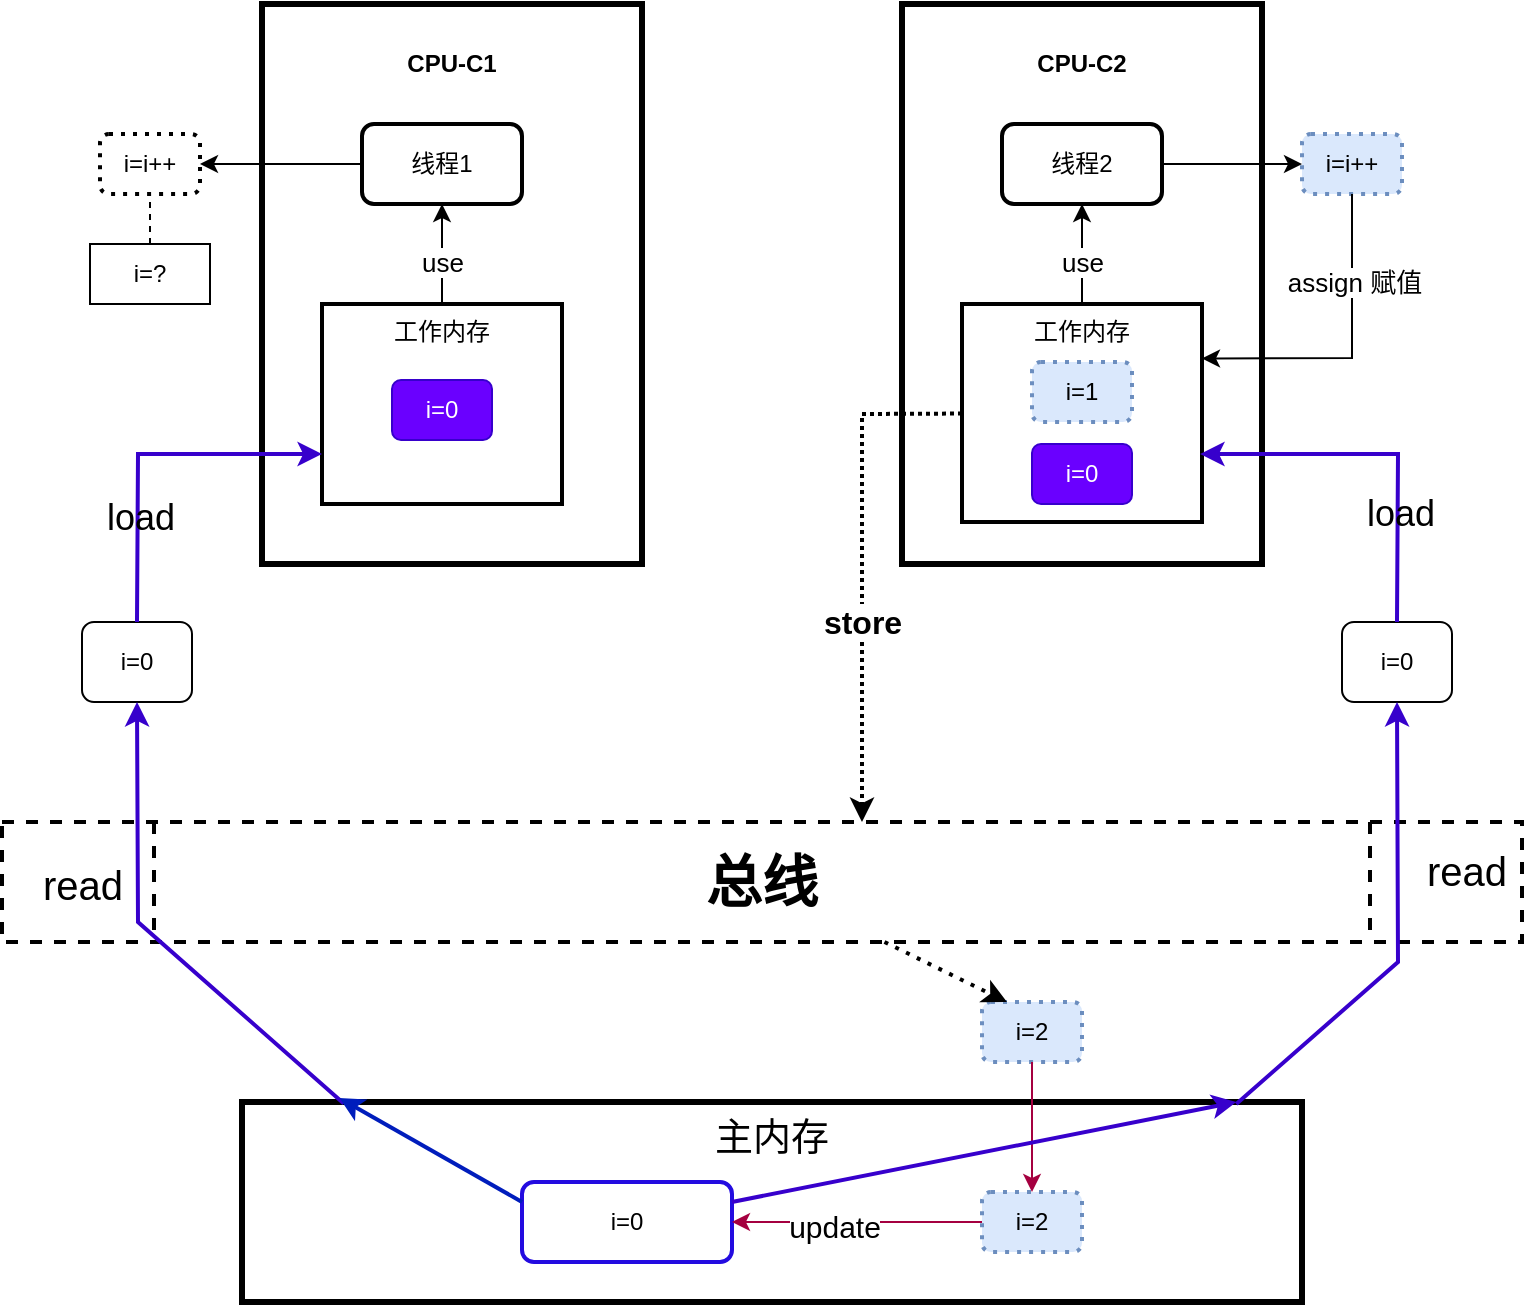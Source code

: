 <mxfile version="24.2.5" type="github">
  <diagram name="第 1 页" id="AlqCxTVu3TJc-v6SwMY8">
    <mxGraphModel dx="1434" dy="746" grid="1" gridSize="10" guides="1" tooltips="1" connect="1" arrows="1" fold="1" page="1" pageScale="1" pageWidth="827" pageHeight="1169" math="0" shadow="0">
      <root>
        <mxCell id="0" />
        <mxCell id="1" parent="0" />
        <mxCell id="UvJ8Nit7HZf_VUGcbxaZ-45" value="&lt;h4 style=&quot;text-align: justify;&quot;&gt;&lt;span style=&quot;background-color: initial;&quot;&gt;CPU-C1&lt;/span&gt;&lt;/h4&gt;" style="rounded=0;whiteSpace=wrap;html=1;align=center;horizontal=1;verticalAlign=top;labelBackgroundColor=none;strokeWidth=3;" vertex="1" parent="1">
          <mxGeometry x="251" y="87" width="190" height="280" as="geometry" />
        </mxCell>
        <mxCell id="UvJ8Nit7HZf_VUGcbxaZ-46" value="&lt;h4 style=&quot;text-align: justify;&quot;&gt;&lt;span style=&quot;background-color: initial;&quot;&gt;CPU-C2&lt;/span&gt;&lt;/h4&gt;" style="rounded=0;whiteSpace=wrap;html=1;align=center;horizontal=1;verticalAlign=top;labelBackgroundColor=none;strokeWidth=3;" vertex="1" parent="1">
          <mxGeometry x="571" y="87" width="180" height="280" as="geometry" />
        </mxCell>
        <mxCell id="UvJ8Nit7HZf_VUGcbxaZ-47" value="线程1" style="rounded=1;whiteSpace=wrap;html=1;labelBackgroundColor=none;strokeWidth=2;" vertex="1" parent="1">
          <mxGeometry x="301" y="147" width="80" height="40" as="geometry" />
        </mxCell>
        <mxCell id="UvJ8Nit7HZf_VUGcbxaZ-48" value="线程2" style="rounded=1;whiteSpace=wrap;html=1;labelBackgroundColor=none;strokeWidth=2;" vertex="1" parent="1">
          <mxGeometry x="621" y="147" width="80" height="40" as="geometry" />
        </mxCell>
        <mxCell id="UvJ8Nit7HZf_VUGcbxaZ-49" value="工作内存" style="rounded=0;whiteSpace=wrap;html=1;verticalAlign=top;labelBackgroundColor=none;strokeWidth=2;" vertex="1" parent="1">
          <mxGeometry x="281" y="237" width="120" height="100" as="geometry" />
        </mxCell>
        <mxCell id="UvJ8Nit7HZf_VUGcbxaZ-50" value="工作内存" style="rounded=0;whiteSpace=wrap;html=1;verticalAlign=top;labelBackgroundColor=none;strokeWidth=2;" vertex="1" parent="1">
          <mxGeometry x="601" y="237" width="120" height="109" as="geometry" />
        </mxCell>
        <mxCell id="UvJ8Nit7HZf_VUGcbxaZ-51" value="" style="endArrow=classic;html=1;rounded=0;labelBackgroundColor=none;fontColor=default;" edge="1" parent="1" source="UvJ8Nit7HZf_VUGcbxaZ-49" target="UvJ8Nit7HZf_VUGcbxaZ-47">
          <mxGeometry width="50" height="50" relative="1" as="geometry">
            <mxPoint x="441" y="387" as="sourcePoint" />
            <mxPoint x="491" y="337" as="targetPoint" />
          </mxGeometry>
        </mxCell>
        <mxCell id="UvJ8Nit7HZf_VUGcbxaZ-52" value="use" style="edgeLabel;html=1;align=center;verticalAlign=middle;resizable=0;points=[];fontSize=13;" vertex="1" connectable="0" parent="UvJ8Nit7HZf_VUGcbxaZ-51">
          <mxGeometry x="0.24" y="2" relative="1" as="geometry">
            <mxPoint x="2" y="10" as="offset" />
          </mxGeometry>
        </mxCell>
        <mxCell id="UvJ8Nit7HZf_VUGcbxaZ-53" value="" style="endArrow=classic;html=1;rounded=0;entryX=0.5;entryY=1;entryDx=0;entryDy=0;labelBackgroundColor=none;fontColor=default;" edge="1" parent="1" source="UvJ8Nit7HZf_VUGcbxaZ-50" target="UvJ8Nit7HZf_VUGcbxaZ-48">
          <mxGeometry width="50" height="50" relative="1" as="geometry">
            <mxPoint x="501" y="237" as="sourcePoint" />
            <mxPoint x="501" y="187" as="targetPoint" />
          </mxGeometry>
        </mxCell>
        <mxCell id="UvJ8Nit7HZf_VUGcbxaZ-54" value="use" style="edgeLabel;html=1;align=center;verticalAlign=middle;resizable=0;points=[];fontSize=13;" vertex="1" connectable="0" parent="UvJ8Nit7HZf_VUGcbxaZ-53">
          <mxGeometry x="0.12" y="-2" relative="1" as="geometry">
            <mxPoint x="-2" y="7" as="offset" />
          </mxGeometry>
        </mxCell>
        <mxCell id="UvJ8Nit7HZf_VUGcbxaZ-55" value="i=0" style="rounded=1;whiteSpace=wrap;html=1;labelBackgroundColor=none;fillColor=#6a00ff;fontColor=#ffffff;strokeColor=#3700CC;" vertex="1" parent="1">
          <mxGeometry x="316" y="275" width="50" height="30" as="geometry" />
        </mxCell>
        <mxCell id="UvJ8Nit7HZf_VUGcbxaZ-56" value="i=0" style="rounded=1;whiteSpace=wrap;html=1;labelBackgroundColor=none;fillColor=#6a00ff;fontColor=#ffffff;strokeColor=#3700CC;" vertex="1" parent="1">
          <mxGeometry x="636" y="307" width="50" height="30" as="geometry" />
        </mxCell>
        <mxCell id="UvJ8Nit7HZf_VUGcbxaZ-57" value="&lt;b&gt;&lt;font style=&quot;font-size: 28px;&quot;&gt;总线&lt;/font&gt;&lt;/b&gt;" style="shape=process;whiteSpace=wrap;html=1;backgroundOutline=1;labelBackgroundColor=none;strokeWidth=2;dashed=1;" vertex="1" parent="1">
          <mxGeometry x="121" y="496" width="760" height="60" as="geometry" />
        </mxCell>
        <mxCell id="UvJ8Nit7HZf_VUGcbxaZ-58" value="主内存" style="rounded=0;whiteSpace=wrap;html=1;fontSize=19;verticalAlign=top;labelBackgroundColor=none;strokeWidth=3;" vertex="1" parent="1">
          <mxGeometry x="241" y="636" width="530" height="100" as="geometry" />
        </mxCell>
        <mxCell id="UvJ8Nit7HZf_VUGcbxaZ-59" value="i=0" style="rounded=1;whiteSpace=wrap;html=1;labelBackgroundColor=none;strokeColor=#230be0;strokeWidth=2;" vertex="1" parent="1">
          <mxGeometry x="381" y="676" width="105" height="40" as="geometry" />
        </mxCell>
        <mxCell id="UvJ8Nit7HZf_VUGcbxaZ-60" value="i=0" style="rounded=1;whiteSpace=wrap;html=1;labelBackgroundColor=none;" vertex="1" parent="1">
          <mxGeometry x="161" y="396" width="55" height="40" as="geometry" />
        </mxCell>
        <mxCell id="UvJ8Nit7HZf_VUGcbxaZ-61" value="i=0" style="rounded=1;whiteSpace=wrap;html=1;labelBackgroundColor=none;" vertex="1" parent="1">
          <mxGeometry x="791" y="396" width="55" height="40" as="geometry" />
        </mxCell>
        <mxCell id="UvJ8Nit7HZf_VUGcbxaZ-62" value="" style="endArrow=classic;html=1;rounded=0;exitX=0.096;exitY=0.008;exitDx=0;exitDy=0;exitPerimeter=0;entryX=0.5;entryY=1;entryDx=0;entryDy=0;labelBackgroundColor=none;fontColor=default;strokeWidth=2;fillColor=#6a00ff;strokeColor=#3700CC;" edge="1" parent="1" source="UvJ8Nit7HZf_VUGcbxaZ-58" target="UvJ8Nit7HZf_VUGcbxaZ-60">
          <mxGeometry width="50" height="50" relative="1" as="geometry">
            <mxPoint x="441" y="466" as="sourcePoint" />
            <mxPoint x="491" y="416" as="targetPoint" />
            <Array as="points">
              <mxPoint x="189" y="546" />
            </Array>
          </mxGeometry>
        </mxCell>
        <mxCell id="UvJ8Nit7HZf_VUGcbxaZ-63" value="read" style="edgeLabel;html=1;align=center;verticalAlign=middle;resizable=0;points=[];fontSize=20;labelBackgroundColor=none;" vertex="1" connectable="0" parent="UvJ8Nit7HZf_VUGcbxaZ-62">
          <mxGeometry x="-0.482" relative="1" as="geometry">
            <mxPoint x="-83" y="-68" as="offset" />
          </mxGeometry>
        </mxCell>
        <mxCell id="UvJ8Nit7HZf_VUGcbxaZ-64" value="" style="endArrow=classic;html=1;rounded=0;entryX=0;entryY=0.75;entryDx=0;entryDy=0;exitX=0.5;exitY=0;exitDx=0;exitDy=0;labelBackgroundColor=none;fontColor=default;strokeWidth=2;fillColor=#6a00ff;strokeColor=#3700CC;" edge="1" parent="1" source="UvJ8Nit7HZf_VUGcbxaZ-60" target="UvJ8Nit7HZf_VUGcbxaZ-49">
          <mxGeometry width="50" height="50" relative="1" as="geometry">
            <mxPoint x="51" y="406" as="sourcePoint" />
            <mxPoint x="101" y="356" as="targetPoint" />
            <Array as="points">
              <mxPoint x="189" y="312" />
            </Array>
          </mxGeometry>
        </mxCell>
        <mxCell id="UvJ8Nit7HZf_VUGcbxaZ-65" value="load" style="edgeLabel;html=1;align=center;verticalAlign=middle;resizable=0;points=[];fontSize=18;labelBackgroundColor=none;" vertex="1" connectable="0" parent="UvJ8Nit7HZf_VUGcbxaZ-64">
          <mxGeometry x="-0.409" y="-1" relative="1" as="geometry">
            <mxPoint as="offset" />
          </mxGeometry>
        </mxCell>
        <mxCell id="UvJ8Nit7HZf_VUGcbxaZ-66" value="" style="endArrow=classic;html=1;rounded=0;entryX=0.5;entryY=1;entryDx=0;entryDy=0;labelBackgroundColor=none;fontColor=default;strokeWidth=2;exitX=0.938;exitY=0.01;exitDx=0;exitDy=0;exitPerimeter=0;fillColor=#6a00ff;strokeColor=#3700CC;" edge="1" parent="1" source="UvJ8Nit7HZf_VUGcbxaZ-58" target="UvJ8Nit7HZf_VUGcbxaZ-61">
          <mxGeometry width="50" height="50" relative="1" as="geometry">
            <mxPoint x="731" y="636" as="sourcePoint" />
            <mxPoint x="743.12" y="446" as="targetPoint" />
            <Array as="points">
              <mxPoint x="819" y="566" />
            </Array>
          </mxGeometry>
        </mxCell>
        <mxCell id="UvJ8Nit7HZf_VUGcbxaZ-67" value="read" style="edgeLabel;html=1;align=center;verticalAlign=middle;resizable=0;points=[];fontSize=20;labelBackgroundColor=none;" vertex="1" connectable="0" parent="UvJ8Nit7HZf_VUGcbxaZ-66">
          <mxGeometry x="-0.482" relative="1" as="geometry">
            <mxPoint x="68" y="-77" as="offset" />
          </mxGeometry>
        </mxCell>
        <mxCell id="UvJ8Nit7HZf_VUGcbxaZ-68" value="" style="endArrow=classic;html=1;rounded=0;entryX=0.992;entryY=0.688;entryDx=0;entryDy=0;exitX=0.5;exitY=0;exitDx=0;exitDy=0;entryPerimeter=0;labelBackgroundColor=none;fontColor=default;strokeWidth=2;fillColor=#6a00ff;strokeColor=#3700CC;" edge="1" parent="1" source="UvJ8Nit7HZf_VUGcbxaZ-61" target="UvJ8Nit7HZf_VUGcbxaZ-50">
          <mxGeometry width="50" height="50" relative="1" as="geometry">
            <mxPoint x="821.5" y="396" as="sourcePoint" />
            <mxPoint x="913.5" y="312" as="targetPoint" />
            <Array as="points">
              <mxPoint x="819" y="312" />
            </Array>
          </mxGeometry>
        </mxCell>
        <mxCell id="UvJ8Nit7HZf_VUGcbxaZ-69" value="load" style="edgeLabel;html=1;align=center;verticalAlign=middle;resizable=0;points=[];fontSize=18;labelBackgroundColor=none;" vertex="1" connectable="0" parent="UvJ8Nit7HZf_VUGcbxaZ-68">
          <mxGeometry x="-0.409" y="-1" relative="1" as="geometry">
            <mxPoint as="offset" />
          </mxGeometry>
        </mxCell>
        <mxCell id="UvJ8Nit7HZf_VUGcbxaZ-70" value="i=1" style="rounded=1;whiteSpace=wrap;html=1;dashed=1;dashPattern=1 2;labelBackgroundColor=none;strokeWidth=2;fillColor=#dae8fc;strokeColor=#6c8ebf;" vertex="1" parent="1">
          <mxGeometry x="636" y="266" width="50" height="30" as="geometry" />
        </mxCell>
        <mxCell id="UvJ8Nit7HZf_VUGcbxaZ-71" value="" style="endArrow=classic;html=1;rounded=0;strokeWidth=2;dashed=1;dashPattern=1 1;" edge="1" parent="1" source="UvJ8Nit7HZf_VUGcbxaZ-50">
          <mxGeometry width="50" height="50" relative="1" as="geometry">
            <mxPoint x="431" y="436" as="sourcePoint" />
            <mxPoint x="551" y="496" as="targetPoint" />
            <Array as="points">
              <mxPoint x="551" y="292" />
              <mxPoint x="551" y="466" />
            </Array>
          </mxGeometry>
        </mxCell>
        <mxCell id="UvJ8Nit7HZf_VUGcbxaZ-72" value="store" style="edgeLabel;html=1;align=center;verticalAlign=middle;resizable=0;points=[];fontSize=16;fontStyle=1" vertex="1" connectable="0" parent="UvJ8Nit7HZf_VUGcbxaZ-71">
          <mxGeometry x="0.036" relative="1" as="geometry">
            <mxPoint y="22" as="offset" />
          </mxGeometry>
        </mxCell>
        <mxCell id="UvJ8Nit7HZf_VUGcbxaZ-73" value="i=2" style="rounded=1;whiteSpace=wrap;html=1;dashed=1;dashPattern=1 2;labelBackgroundColor=none;strokeWidth=2;fillColor=#dae8fc;strokeColor=#6c8ebf;" vertex="1" parent="1">
          <mxGeometry x="611" y="586" width="50" height="30" as="geometry" />
        </mxCell>
        <mxCell id="UvJ8Nit7HZf_VUGcbxaZ-74" value="" style="endArrow=classic;html=1;rounded=0;entryX=0.25;entryY=0;entryDx=0;entryDy=0;strokeWidth=2;dashed=1;dashPattern=1 2;" edge="1" parent="1" source="UvJ8Nit7HZf_VUGcbxaZ-57" target="UvJ8Nit7HZf_VUGcbxaZ-73">
          <mxGeometry width="50" height="50" relative="1" as="geometry">
            <mxPoint x="401" y="456" as="sourcePoint" />
            <mxPoint x="451" y="406" as="targetPoint" />
          </mxGeometry>
        </mxCell>
        <mxCell id="UvJ8Nit7HZf_VUGcbxaZ-75" value="" style="endArrow=classic;html=1;rounded=0;exitX=0.5;exitY=1;exitDx=0;exitDy=0;entryX=0.5;entryY=0;entryDx=0;entryDy=0;fillColor=#d80073;strokeColor=#A50040;" edge="1" parent="1" source="UvJ8Nit7HZf_VUGcbxaZ-73" target="UvJ8Nit7HZf_VUGcbxaZ-76">
          <mxGeometry width="50" height="50" relative="1" as="geometry">
            <mxPoint x="871" y="706" as="sourcePoint" />
            <mxPoint x="921" y="656" as="targetPoint" />
          </mxGeometry>
        </mxCell>
        <mxCell id="UvJ8Nit7HZf_VUGcbxaZ-76" value="i=2" style="rounded=1;whiteSpace=wrap;html=1;dashed=1;dashPattern=1 2;labelBackgroundColor=none;strokeWidth=2;fillColor=#dae8fc;strokeColor=#6c8ebf;" vertex="1" parent="1">
          <mxGeometry x="611" y="681" width="50" height="30" as="geometry" />
        </mxCell>
        <mxCell id="UvJ8Nit7HZf_VUGcbxaZ-77" value="" style="endArrow=classic;html=1;rounded=0;exitX=0;exitY=0.5;exitDx=0;exitDy=0;fillColor=#d80073;strokeColor=#A50040;" edge="1" parent="1" source="UvJ8Nit7HZf_VUGcbxaZ-76" target="UvJ8Nit7HZf_VUGcbxaZ-59">
          <mxGeometry width="50" height="50" relative="1" as="geometry">
            <mxPoint x="441" y="466" as="sourcePoint" />
            <mxPoint x="491" y="416" as="targetPoint" />
          </mxGeometry>
        </mxCell>
        <mxCell id="UvJ8Nit7HZf_VUGcbxaZ-78" value="update" style="edgeLabel;html=1;align=center;verticalAlign=middle;resizable=0;points=[];fontSize=15;" vertex="1" connectable="0" parent="UvJ8Nit7HZf_VUGcbxaZ-77">
          <mxGeometry x="0.184" y="2" relative="1" as="geometry">
            <mxPoint as="offset" />
          </mxGeometry>
        </mxCell>
        <mxCell id="UvJ8Nit7HZf_VUGcbxaZ-79" value="i=i++" style="rounded=1;whiteSpace=wrap;html=1;dashed=1;dashPattern=1 2;labelBackgroundColor=none;strokeWidth=2;" vertex="1" parent="1">
          <mxGeometry x="170" y="152" width="50" height="30" as="geometry" />
        </mxCell>
        <mxCell id="UvJ8Nit7HZf_VUGcbxaZ-80" value="" style="endArrow=none;dashed=1;html=1;rounded=0;" edge="1" parent="1" source="UvJ8Nit7HZf_VUGcbxaZ-81" target="UvJ8Nit7HZf_VUGcbxaZ-79">
          <mxGeometry width="50" height="50" relative="1" as="geometry">
            <mxPoint x="341" y="392" as="sourcePoint" />
            <mxPoint x="501" y="402" as="targetPoint" />
          </mxGeometry>
        </mxCell>
        <mxCell id="UvJ8Nit7HZf_VUGcbxaZ-81" value="i=?" style="text;html=1;align=center;verticalAlign=middle;whiteSpace=wrap;rounded=0;strokeColor=default;" vertex="1" parent="1">
          <mxGeometry x="165" y="207" width="60" height="30" as="geometry" />
        </mxCell>
        <mxCell id="UvJ8Nit7HZf_VUGcbxaZ-82" value="i=i++" style="rounded=1;whiteSpace=wrap;html=1;dashed=1;dashPattern=1 2;labelBackgroundColor=none;strokeWidth=2;fillColor=#dae8fc;strokeColor=#6c8ebf;" vertex="1" parent="1">
          <mxGeometry x="771" y="152" width="50" height="30" as="geometry" />
        </mxCell>
        <mxCell id="UvJ8Nit7HZf_VUGcbxaZ-83" value="" style="endArrow=classic;html=1;rounded=0;exitX=1;exitY=0.5;exitDx=0;exitDy=0;entryX=0;entryY=0.5;entryDx=0;entryDy=0;" edge="1" parent="1" source="UvJ8Nit7HZf_VUGcbxaZ-48" target="UvJ8Nit7HZf_VUGcbxaZ-82">
          <mxGeometry width="50" height="50" relative="1" as="geometry">
            <mxPoint x="451" y="466" as="sourcePoint" />
            <mxPoint x="501" y="416" as="targetPoint" />
          </mxGeometry>
        </mxCell>
        <mxCell id="UvJ8Nit7HZf_VUGcbxaZ-84" value="" style="endArrow=classic;html=1;rounded=0;exitX=0.5;exitY=1;exitDx=0;exitDy=0;entryX=1;entryY=0.25;entryDx=0;entryDy=0;" edge="1" parent="1" source="UvJ8Nit7HZf_VUGcbxaZ-82" target="UvJ8Nit7HZf_VUGcbxaZ-50">
          <mxGeometry width="50" height="50" relative="1" as="geometry">
            <mxPoint x="861" y="226" as="sourcePoint" />
            <mxPoint x="911" y="176" as="targetPoint" />
            <Array as="points">
              <mxPoint x="796" y="264" />
            </Array>
          </mxGeometry>
        </mxCell>
        <mxCell id="UvJ8Nit7HZf_VUGcbxaZ-85" value="assign 赋值" style="edgeLabel;html=1;align=center;verticalAlign=middle;resizable=0;points=[];fontSize=13;" vertex="1" connectable="0" parent="UvJ8Nit7HZf_VUGcbxaZ-84">
          <mxGeometry x="-0.44" y="1" relative="1" as="geometry">
            <mxPoint as="offset" />
          </mxGeometry>
        </mxCell>
        <mxCell id="UvJ8Nit7HZf_VUGcbxaZ-86" value="" style="endArrow=classic;html=1;rounded=0;entryX=1;entryY=0.5;entryDx=0;entryDy=0;exitX=0;exitY=0.5;exitDx=0;exitDy=0;" edge="1" parent="1" source="UvJ8Nit7HZf_VUGcbxaZ-47" target="UvJ8Nit7HZf_VUGcbxaZ-79">
          <mxGeometry width="50" height="50" relative="1" as="geometry">
            <mxPoint x="291" y="166" as="sourcePoint" />
            <mxPoint x="351" y="116" as="targetPoint" />
          </mxGeometry>
        </mxCell>
        <mxCell id="UvJ8Nit7HZf_VUGcbxaZ-87" value="" style="endArrow=classic;html=1;rounded=0;exitX=0;exitY=0.25;exitDx=0;exitDy=0;entryX=0.092;entryY=-0.02;entryDx=0;entryDy=0;entryPerimeter=0;fillColor=#0050ef;strokeColor=#001DBC;strokeWidth=2;" edge="1" parent="1" source="UvJ8Nit7HZf_VUGcbxaZ-59" target="UvJ8Nit7HZf_VUGcbxaZ-58">
          <mxGeometry width="50" height="50" relative="1" as="geometry">
            <mxPoint x="451" y="466" as="sourcePoint" />
            <mxPoint x="501" y="416" as="targetPoint" />
          </mxGeometry>
        </mxCell>
        <mxCell id="UvJ8Nit7HZf_VUGcbxaZ-88" value="" style="endArrow=classic;html=1;rounded=0;entryX=0.938;entryY=0;entryDx=0;entryDy=0;entryPerimeter=0;exitX=1;exitY=0.25;exitDx=0;exitDy=0;fillColor=#6a00ff;strokeColor=#3700CC;strokeWidth=2;" edge="1" parent="1" source="UvJ8Nit7HZf_VUGcbxaZ-59" target="UvJ8Nit7HZf_VUGcbxaZ-58">
          <mxGeometry width="50" height="50" relative="1" as="geometry">
            <mxPoint x="451" y="466" as="sourcePoint" />
            <mxPoint x="501" y="416" as="targetPoint" />
          </mxGeometry>
        </mxCell>
      </root>
    </mxGraphModel>
  </diagram>
</mxfile>
